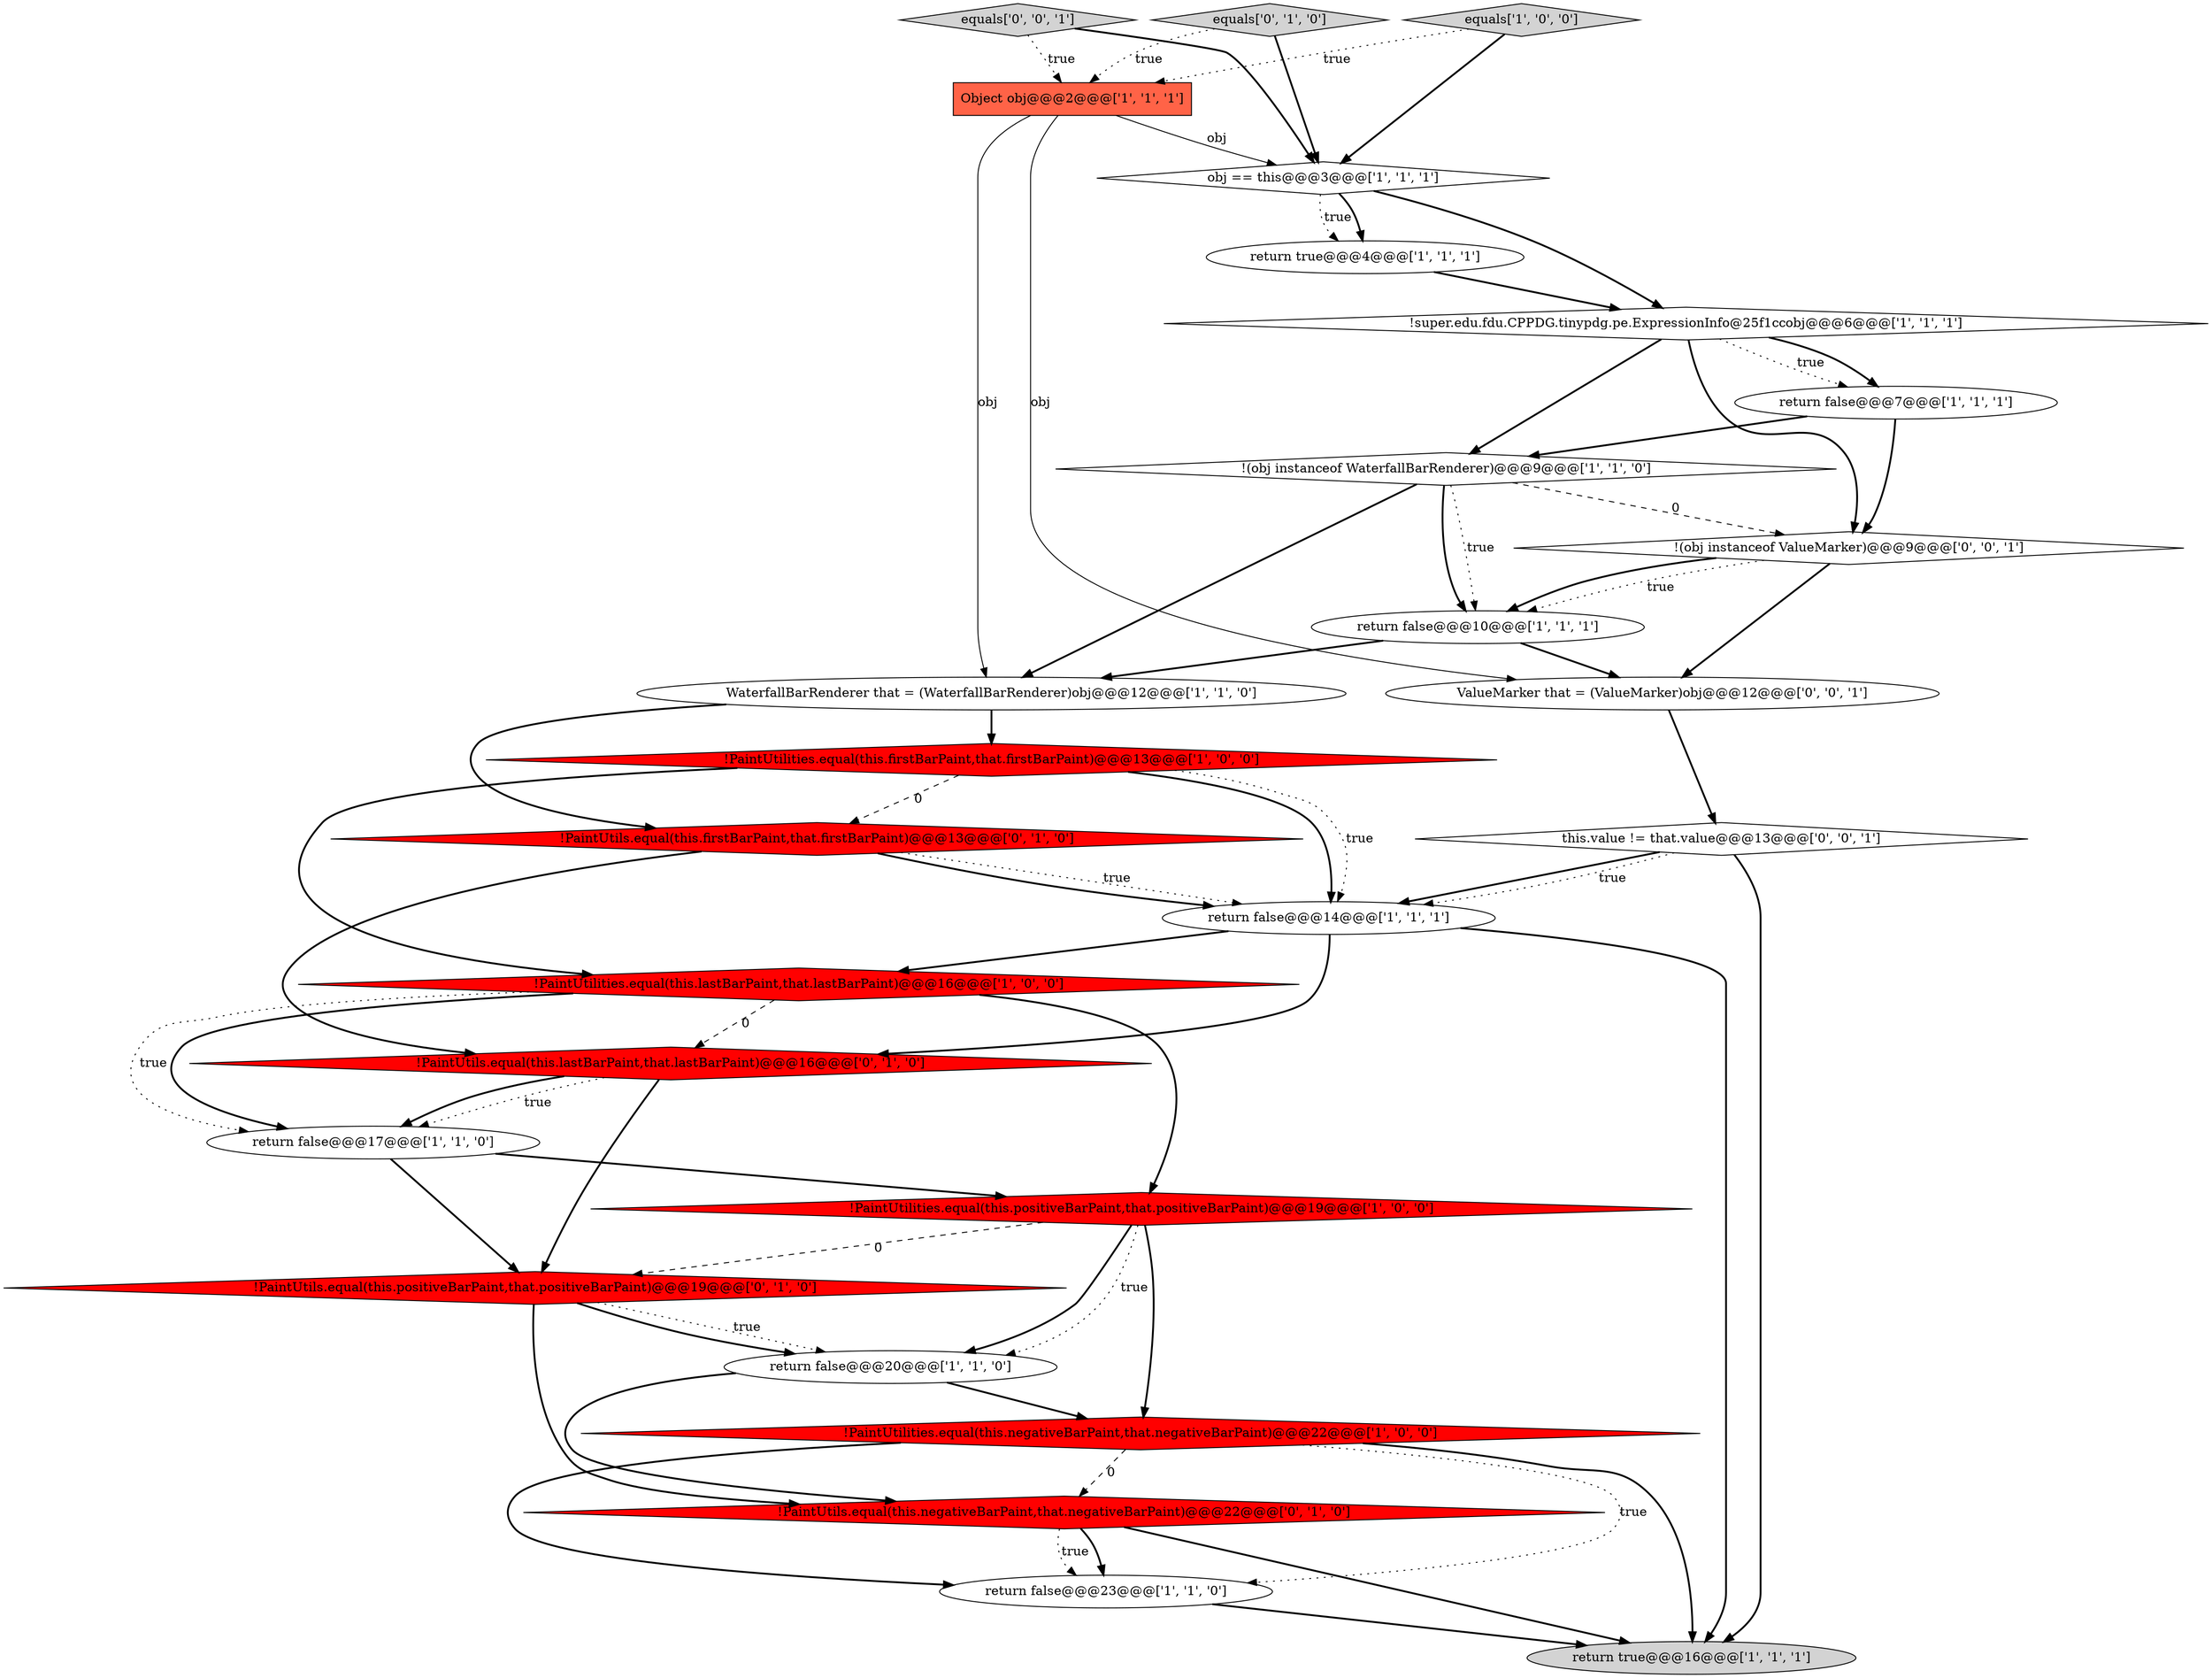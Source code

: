 digraph {
0 [style = filled, label = "!PaintUtilities.equal(this.positiveBarPaint,that.positiveBarPaint)@@@19@@@['1', '0', '0']", fillcolor = red, shape = diamond image = "AAA1AAABBB1BBB"];
26 [style = filled, label = "this.value != that.value@@@13@@@['0', '0', '1']", fillcolor = white, shape = diamond image = "AAA0AAABBB3BBB"];
13 [style = filled, label = "return false@@@10@@@['1', '1', '1']", fillcolor = white, shape = ellipse image = "AAA0AAABBB1BBB"];
24 [style = filled, label = "equals['0', '0', '1']", fillcolor = lightgray, shape = diamond image = "AAA0AAABBB3BBB"];
6 [style = filled, label = "return false@@@17@@@['1', '1', '0']", fillcolor = white, shape = ellipse image = "AAA0AAABBB1BBB"];
9 [style = filled, label = "Object obj@@@2@@@['1', '1', '1']", fillcolor = tomato, shape = box image = "AAA0AAABBB1BBB"];
19 [style = filled, label = "!PaintUtils.equal(this.positiveBarPaint,that.positiveBarPaint)@@@19@@@['0', '1', '0']", fillcolor = red, shape = diamond image = "AAA1AAABBB2BBB"];
22 [style = filled, label = "equals['0', '1', '0']", fillcolor = lightgray, shape = diamond image = "AAA0AAABBB2BBB"];
12 [style = filled, label = "!(obj instanceof WaterfallBarRenderer)@@@9@@@['1', '1', '0']", fillcolor = white, shape = diamond image = "AAA0AAABBB1BBB"];
23 [style = filled, label = "!(obj instanceof ValueMarker)@@@9@@@['0', '0', '1']", fillcolor = white, shape = diamond image = "AAA0AAABBB3BBB"];
3 [style = filled, label = "return true@@@4@@@['1', '1', '1']", fillcolor = white, shape = ellipse image = "AAA0AAABBB1BBB"];
20 [style = filled, label = "!PaintUtils.equal(this.lastBarPaint,that.lastBarPaint)@@@16@@@['0', '1', '0']", fillcolor = red, shape = diamond image = "AAA1AAABBB2BBB"];
11 [style = filled, label = "return false@@@14@@@['1', '1', '1']", fillcolor = white, shape = ellipse image = "AAA0AAABBB1BBB"];
14 [style = filled, label = "!super.edu.fdu.CPPDG.tinypdg.pe.ExpressionInfo@25f1ccobj@@@6@@@['1', '1', '1']", fillcolor = white, shape = diamond image = "AAA0AAABBB1BBB"];
8 [style = filled, label = "WaterfallBarRenderer that = (WaterfallBarRenderer)obj@@@12@@@['1', '1', '0']", fillcolor = white, shape = ellipse image = "AAA0AAABBB1BBB"];
25 [style = filled, label = "ValueMarker that = (ValueMarker)obj@@@12@@@['0', '0', '1']", fillcolor = white, shape = ellipse image = "AAA0AAABBB3BBB"];
2 [style = filled, label = "return false@@@20@@@['1', '1', '0']", fillcolor = white, shape = ellipse image = "AAA0AAABBB1BBB"];
7 [style = filled, label = "!PaintUtilities.equal(this.firstBarPaint,that.firstBarPaint)@@@13@@@['1', '0', '0']", fillcolor = red, shape = diamond image = "AAA1AAABBB1BBB"];
18 [style = filled, label = "!PaintUtils.equal(this.firstBarPaint,that.firstBarPaint)@@@13@@@['0', '1', '0']", fillcolor = red, shape = diamond image = "AAA1AAABBB2BBB"];
5 [style = filled, label = "equals['1', '0', '0']", fillcolor = lightgray, shape = diamond image = "AAA0AAABBB1BBB"];
1 [style = filled, label = "!PaintUtilities.equal(this.lastBarPaint,that.lastBarPaint)@@@16@@@['1', '0', '0']", fillcolor = red, shape = diamond image = "AAA1AAABBB1BBB"];
15 [style = filled, label = "return true@@@16@@@['1', '1', '1']", fillcolor = lightgray, shape = ellipse image = "AAA0AAABBB1BBB"];
4 [style = filled, label = "!PaintUtilities.equal(this.negativeBarPaint,that.negativeBarPaint)@@@22@@@['1', '0', '0']", fillcolor = red, shape = diamond image = "AAA1AAABBB1BBB"];
10 [style = filled, label = "return false@@@7@@@['1', '1', '1']", fillcolor = white, shape = ellipse image = "AAA0AAABBB1BBB"];
17 [style = filled, label = "obj == this@@@3@@@['1', '1', '1']", fillcolor = white, shape = diamond image = "AAA0AAABBB1BBB"];
21 [style = filled, label = "!PaintUtils.equal(this.negativeBarPaint,that.negativeBarPaint)@@@22@@@['0', '1', '0']", fillcolor = red, shape = diamond image = "AAA1AAABBB2BBB"];
16 [style = filled, label = "return false@@@23@@@['1', '1', '0']", fillcolor = white, shape = ellipse image = "AAA0AAABBB1BBB"];
4->16 [style = bold, label=""];
13->25 [style = bold, label=""];
16->15 [style = bold, label=""];
11->20 [style = bold, label=""];
23->25 [style = bold, label=""];
7->11 [style = bold, label=""];
7->1 [style = bold, label=""];
12->23 [style = dashed, label="0"];
7->18 [style = dashed, label="0"];
11->1 [style = bold, label=""];
19->2 [style = dotted, label="true"];
8->18 [style = bold, label=""];
9->8 [style = solid, label="obj"];
0->19 [style = dashed, label="0"];
21->15 [style = bold, label=""];
3->14 [style = bold, label=""];
0->2 [style = bold, label=""];
4->15 [style = bold, label=""];
18->11 [style = bold, label=""];
24->9 [style = dotted, label="true"];
9->25 [style = solid, label="obj"];
14->10 [style = bold, label=""];
6->0 [style = bold, label=""];
1->0 [style = bold, label=""];
20->6 [style = bold, label=""];
6->19 [style = bold, label=""];
19->2 [style = bold, label=""];
4->21 [style = dashed, label="0"];
5->17 [style = bold, label=""];
2->4 [style = bold, label=""];
17->3 [style = dotted, label="true"];
14->10 [style = dotted, label="true"];
26->11 [style = bold, label=""];
11->15 [style = bold, label=""];
8->7 [style = bold, label=""];
1->20 [style = dashed, label="0"];
12->13 [style = bold, label=""];
18->11 [style = dotted, label="true"];
18->20 [style = bold, label=""];
12->13 [style = dotted, label="true"];
1->6 [style = bold, label=""];
7->11 [style = dotted, label="true"];
14->23 [style = bold, label=""];
17->14 [style = bold, label=""];
10->12 [style = bold, label=""];
12->8 [style = bold, label=""];
0->4 [style = bold, label=""];
2->21 [style = bold, label=""];
10->23 [style = bold, label=""];
23->13 [style = dotted, label="true"];
14->12 [style = bold, label=""];
23->13 [style = bold, label=""];
25->26 [style = bold, label=""];
26->15 [style = bold, label=""];
24->17 [style = bold, label=""];
17->3 [style = bold, label=""];
21->16 [style = bold, label=""];
22->17 [style = bold, label=""];
5->9 [style = dotted, label="true"];
1->6 [style = dotted, label="true"];
4->16 [style = dotted, label="true"];
9->17 [style = solid, label="obj"];
0->2 [style = dotted, label="true"];
21->16 [style = dotted, label="true"];
22->9 [style = dotted, label="true"];
26->11 [style = dotted, label="true"];
13->8 [style = bold, label=""];
20->19 [style = bold, label=""];
20->6 [style = dotted, label="true"];
19->21 [style = bold, label=""];
}
